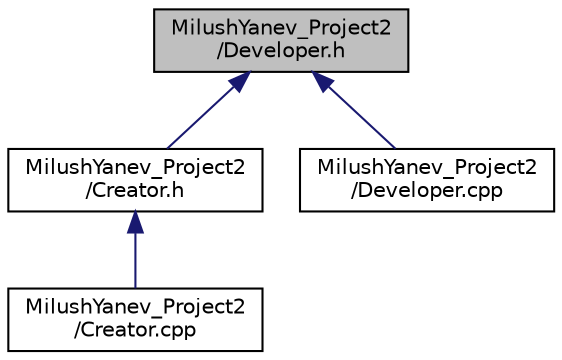 digraph "MilushYanev_Project2/Developer.h"
{
  edge [fontname="Helvetica",fontsize="10",labelfontname="Helvetica",labelfontsize="10"];
  node [fontname="Helvetica",fontsize="10",shape=record];
  Node1 [label="MilushYanev_Project2\l/Developer.h",height=0.2,width=0.4,color="black", fillcolor="grey75", style="filled", fontcolor="black"];
  Node1 -> Node2 [dir="back",color="midnightblue",fontsize="10",style="solid"];
  Node2 [label="MilushYanev_Project2\l/Creator.h",height=0.2,width=0.4,color="black", fillcolor="white", style="filled",URL="$_creator_8h.html"];
  Node2 -> Node3 [dir="back",color="midnightblue",fontsize="10",style="solid"];
  Node3 [label="MilushYanev_Project2\l/Creator.cpp",height=0.2,width=0.4,color="black", fillcolor="white", style="filled",URL="$_creator_8cpp.html"];
  Node1 -> Node4 [dir="back",color="midnightblue",fontsize="10",style="solid"];
  Node4 [label="MilushYanev_Project2\l/Developer.cpp",height=0.2,width=0.4,color="black", fillcolor="white", style="filled",URL="$_developer_8cpp.html"];
}
